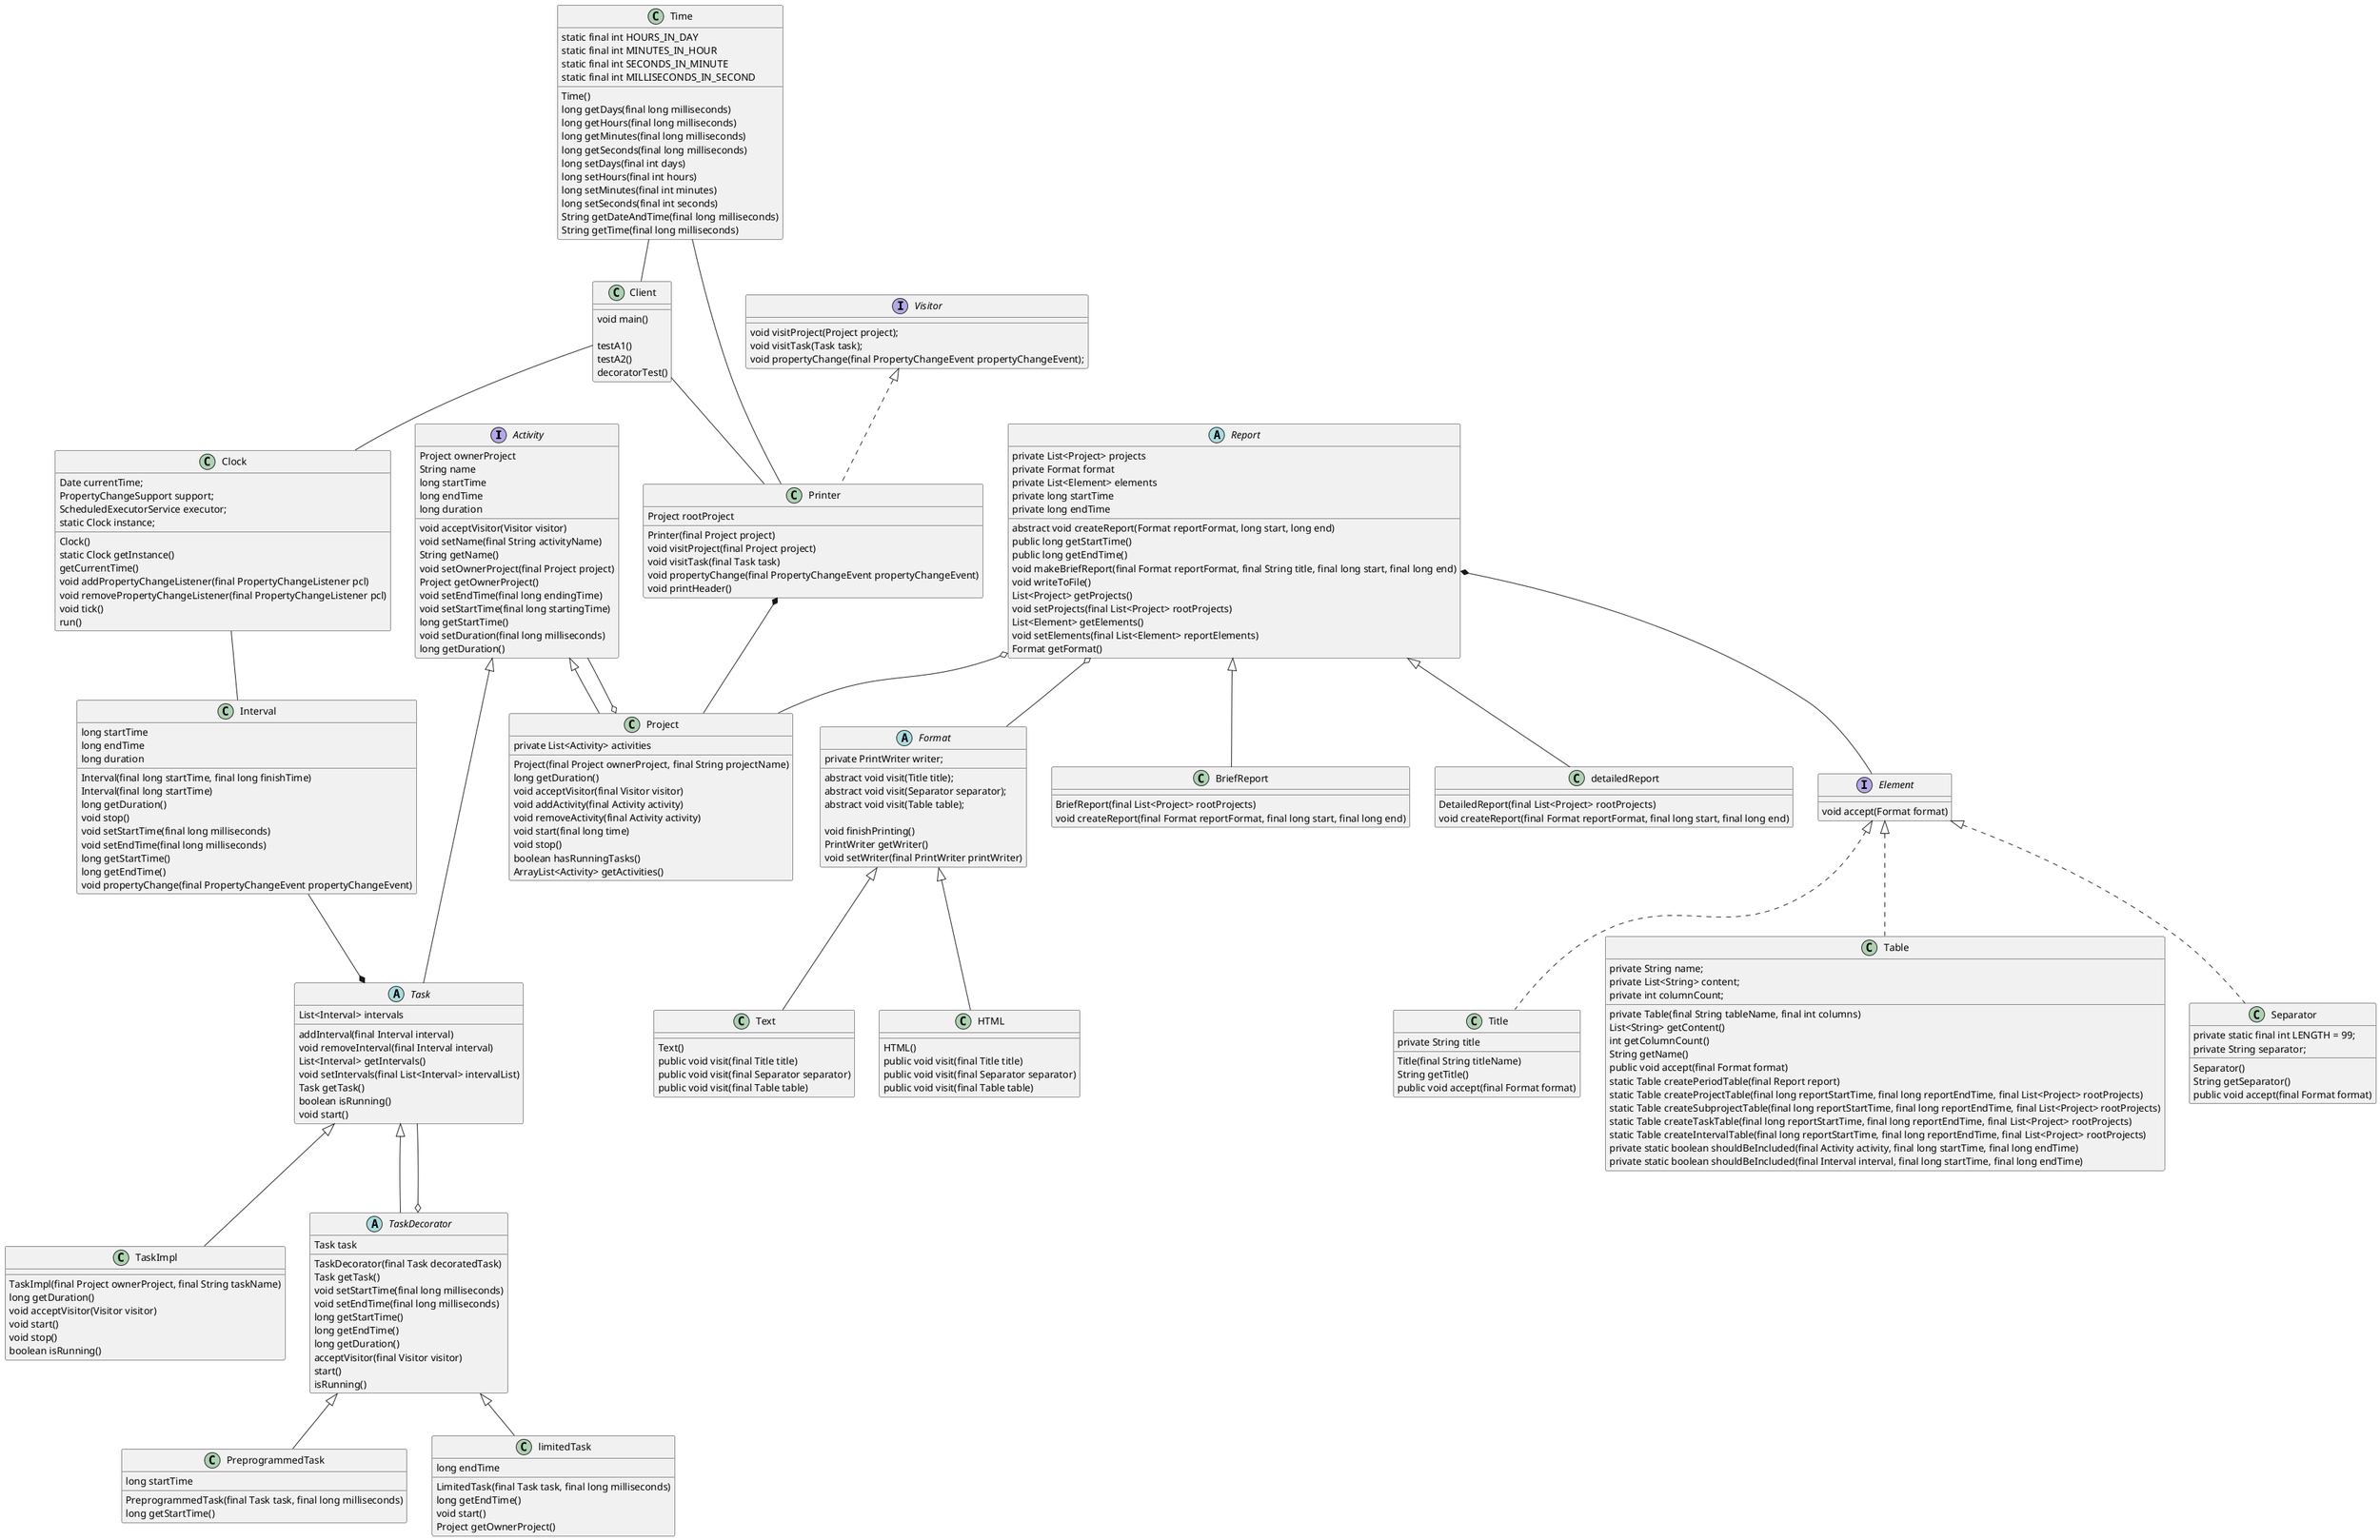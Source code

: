 @startuml

interface Activity {

Project ownerProject
String name
long startTime
long endTime
long duration

void acceptVisitor(Visitor visitor)
void setName(final String activityName)
String getName()
void setOwnerProject(final Project project)
Project getOwnerProject()
void setEndTime(final long endingTime)
void setStartTime(final long startingTime)
long getStartTime()
void setDuration(final long milliseconds)
long getDuration()
}

class Project extends Activity {
private List<Activity> activities

Project(final Project ownerProject, final String projectName)
long getDuration()
void acceptVisitor(final Visitor visitor)
void addActivity(final Activity activity)
void removeActivity(final Activity activity)
void start(final long time)
void stop()
boolean hasRunningTasks()
ArrayList<Activity> getActivities()

}

Project o-- Activity

abstract class Task extends Activity {

List<Interval> intervals
addInterval(final Interval interval)
void removeInterval(final Interval interval)
List<Interval> getIntervals()
void setIntervals(final List<Interval> intervalList)
Task getTask()
boolean isRunning()
void start()

}




class TaskImpl extends Task {

TaskImpl(final Project ownerProject, final String taskName)
long getDuration()
void acceptVisitor(Visitor visitor)
void start()
void stop()
boolean isRunning()

}

class PreprogrammedTask extends TaskDecorator {

long startTime

PreprogrammedTask(final Task task, final long milliseconds)
long getStartTime()

}

abstract class TaskDecorator extends Task {

Task task

TaskDecorator(final Task decoratedTask)
Task getTask()
void setStartTime(final long milliseconds)
void setEndTime(final long milliseconds)
long getStartTime()
long getEndTime()
long getDuration()
acceptVisitor(final Visitor visitor)
start()
isRunning()

}

TaskDecorator o-- Task

interface Visitor {

void visitProject(Project project);
void visitTask(Task task);
void propertyChange(final PropertyChangeEvent propertyChangeEvent);

}

class Printer implements Visitor {
Project rootProject

Printer(final Project project)
void visitProject(final Project project)
void visitTask(final Task task)
void propertyChange(final PropertyChangeEvent propertyChangeEvent)
void printHeader()
}

class Interval {
long startTime
long endTime
long duration


Interval(final long startTime, final long finishTime)
Interval(final long startTime)
long getDuration()
void stop()
void setStartTime(final long milliseconds)
void setEndTime(final long milliseconds)
long getStartTime()
long getEndTime()
void propertyChange(final PropertyChangeEvent propertyChangeEvent)

}

Interval --* Task


class Clock {
Date currentTime;
PropertyChangeSupport support;
ScheduledExecutorService executor;
static Clock instance;

Clock()
static Clock getInstance()
getCurrentTime()
void addPropertyChangeListener(final PropertyChangeListener pcl)
void removePropertyChangeListener(final PropertyChangeListener pcl)
void tick()
run()

}

class Time {

static final int HOURS_IN_DAY
static final int MINUTES_IN_HOUR
static final int SECONDS_IN_MINUTE
static final int MILLISECONDS_IN_SECOND

Time()
long getDays(final long milliseconds)
long getHours(final long milliseconds)
long getMinutes(final long milliseconds)
long getSeconds(final long milliseconds)
long setDays(final int days)
long setHours(final int hours)
long setMinutes(final int minutes)
long setSeconds(final int seconds)
String getDateAndTime(final long milliseconds)
String getTime(final long milliseconds)

}


class limitedTask extends TaskDecorator {
long endTime

LimitedTask(final Task task, final long milliseconds)
long getEndTime()
void start()
Project getOwnerProject()

}

class Client {

void main()

testA1()
testA2()
decoratorTest()

}

Printer *-- Project

Client -- Clock
Clock -- Interval
Client -- Printer

Time -- Printer
Time --Client


abstract class Report {

private List<Project> projects
private Format format
private List<Element> elements
private long startTime
private long endTime

abstract void createReport(Format reportFormat, long start, long end)
public long getStartTime()
public long getEndTime()
void makeBriefReport(final Format reportFormat, final String title, final long start, final long end)
void writeToFile()
List<Project> getProjects()
void setProjects(final List<Project> rootProjects)
List<Element> getElements()
void setElements(final List<Element> reportElements)
Format getFormat()

}

class BriefReport extends Report {

BriefReport(final List<Project> rootProjects)
void createReport(final Format reportFormat, final long start, final long end)

}

class detailedReport extends Report {

DetailedReport(final List<Project> rootProjects)
void createReport(final Format reportFormat, final long start, final long end)


}


interface Element {
void accept(Format format)
}

class Title implements Element {
private String title

Title(final String titleName)
String getTitle()
public void accept(final Format format)

}

class Table implements Element {

private String name;
private List<String> content;
private int columnCount;

private Table(final String tableName, final int columns)
List<String> getContent()
int getColumnCount()
String getName()
public void accept(final Format format)
static Table createPeriodTable(final Report report)
static Table createProjectTable(final long reportStartTime, final long reportEndTime, final List<Project> rootProjects)
static Table createSubprojectTable(final long reportStartTime, final long reportEndTime, final List<Project> rootProjects)
static Table createTaskTable(final long reportStartTime, final long reportEndTime, final List<Project> rootProjects)
static Table createIntervalTable(final long reportStartTime, final long reportEndTime, final List<Project> rootProjects)
private static boolean shouldBeIncluded(final Activity activity, final long startTime, final long endTime)
private static boolean shouldBeIncluded(final Interval interval, final long startTime, final long endTime)

}

class Separator implements Element {

private static final int LENGTH = 99;
private String separator;

Separator()
String getSeparator()
public void accept(final Format format)
}


abstract class Format {

private PrintWriter writer;

abstract void visit(Title title);
abstract void visit(Separator separator);
abstract void visit(Table table);

void finishPrinting()
PrintWriter getWriter()
void setWriter(final PrintWriter printWriter)

}


class HTML extends Format {
HTML()
public void visit(final Title title)
public void visit(final Separator separator)
public void visit(final Table table)


}

class Text extends Format {
Text()
public void visit(final Title title)
public void visit(final Separator separator)
public void visit(final Table table)

}

Report *-- Element
Report o-- Format
Report o-- Project

@enduml